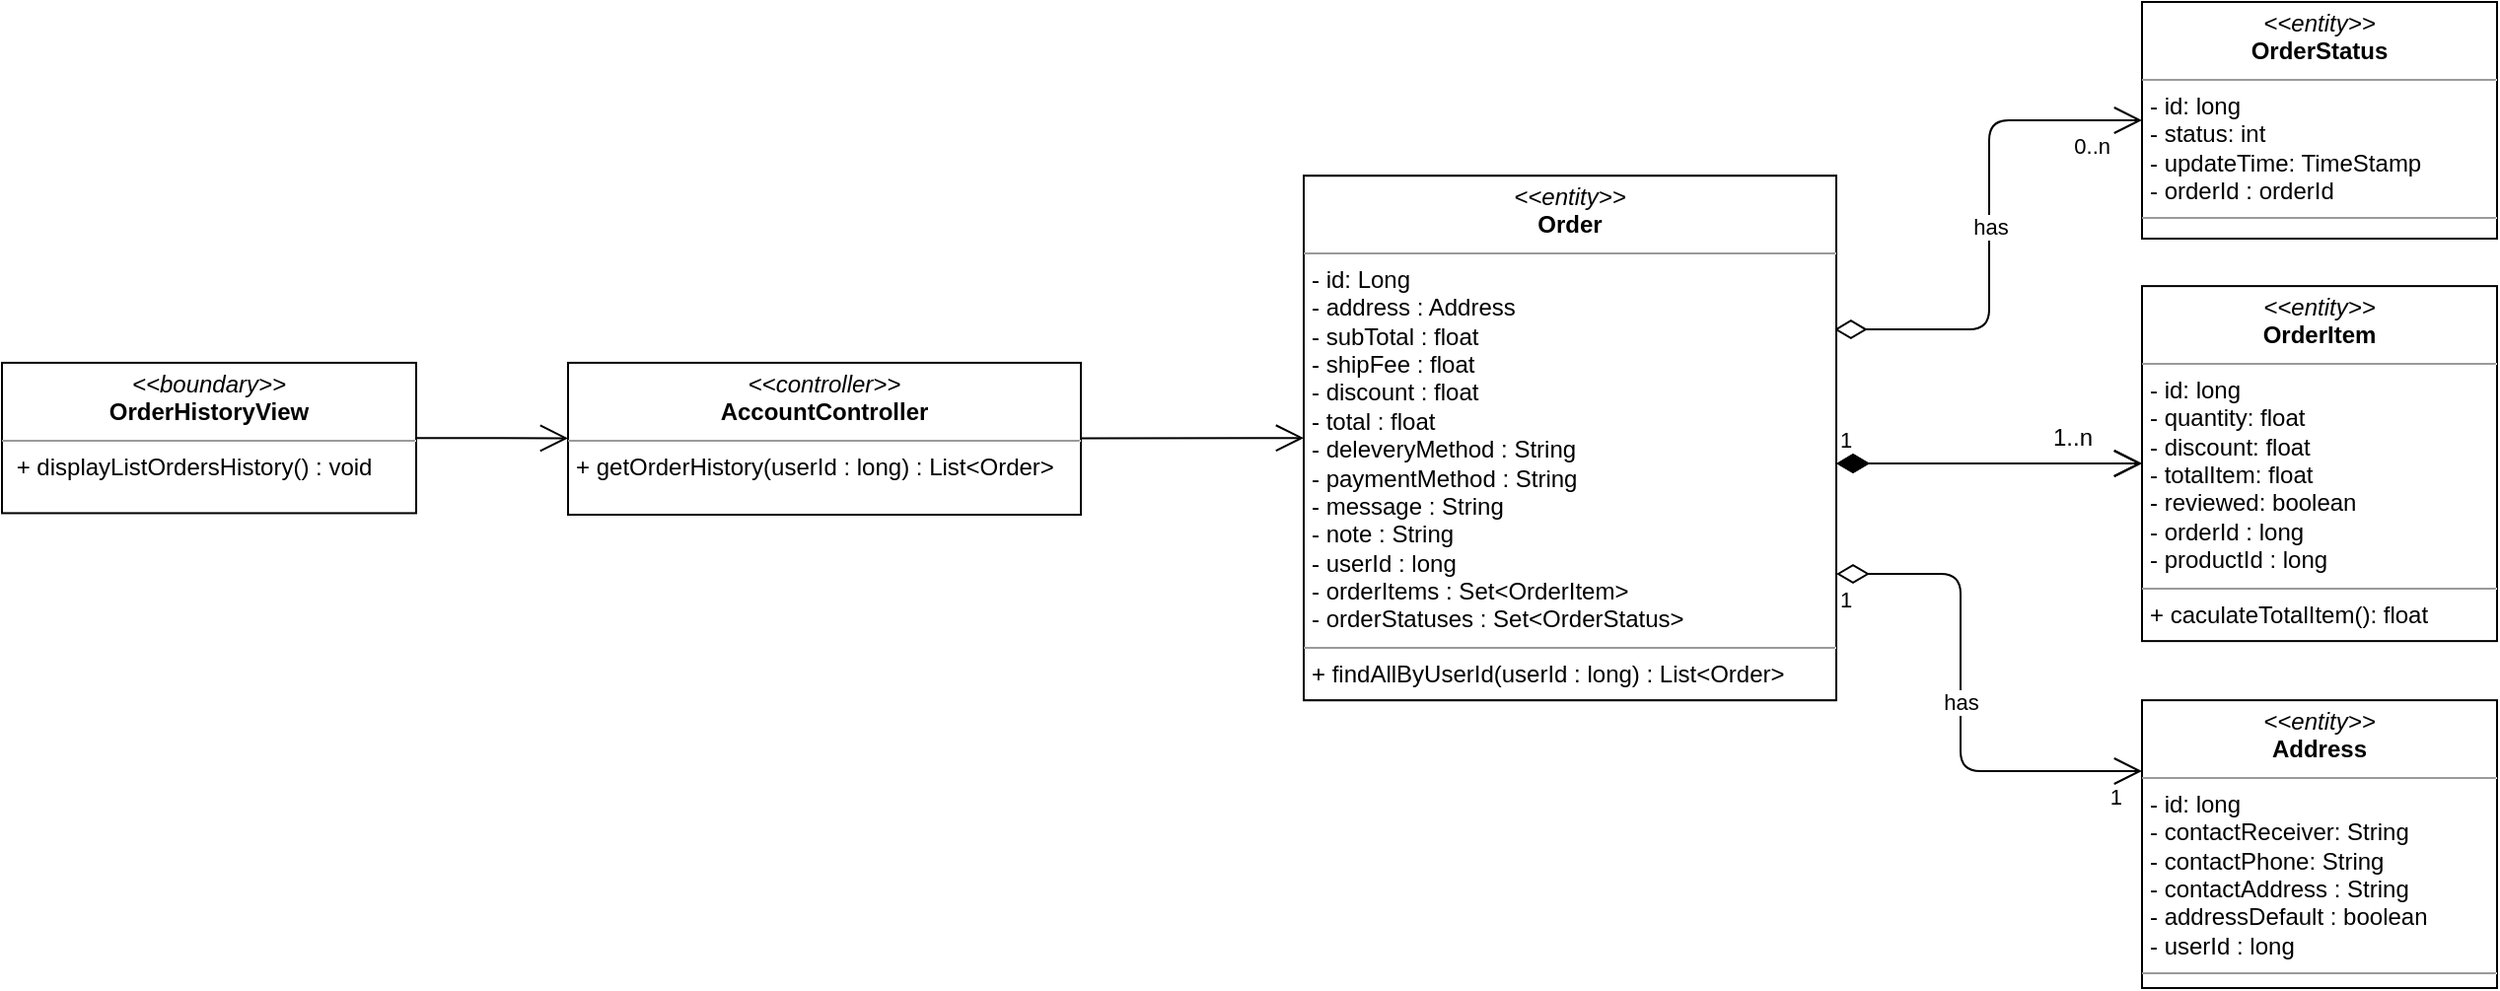 <mxfile version="14.7.0" type="device"><diagram id="C5RBs43oDa-KdzZeNtuy" name="Page-1"><mxGraphModel dx="1108" dy="1594" grid="1" gridSize="10" guides="1" tooltips="1" connect="1" arrows="1" fold="1" page="1" pageScale="1" pageWidth="827" pageHeight="1169" math="0" shadow="0"><root><mxCell id="WIyWlLk6GJQsqaUBKTNV-0"/><mxCell id="WIyWlLk6GJQsqaUBKTNV-1" parent="WIyWlLk6GJQsqaUBKTNV-0"/><mxCell id="EzVyyZ9tTwCpkFnqK4EE-0" value="&lt;p style=&quot;margin: 0px ; margin-top: 4px ; text-align: center&quot;&gt;&lt;i&gt;&amp;lt;&amp;lt;boundary&amp;gt;&amp;gt;&lt;/i&gt;&lt;br&gt;&lt;b&gt;OrderHistoryView&lt;/b&gt;&lt;/p&gt;&lt;hr size=&quot;1&quot;&gt;&lt;p style=&quot;margin: 0px ; margin-left: 4px&quot;&gt;&lt;span&gt;&amp;nbsp;&lt;/span&gt;&lt;span&gt;+ displayListOrdersHistory() : void&lt;/span&gt;&lt;/p&gt;" style="verticalAlign=top;align=left;overflow=fill;fontSize=12;fontFamily=Helvetica;html=1;" parent="WIyWlLk6GJQsqaUBKTNV-1" vertex="1"><mxGeometry x="280" y="132.96" width="210" height="76.25" as="geometry"/></mxCell><mxCell id="EzVyyZ9tTwCpkFnqK4EE-4" value="" style="endArrow=open;endFill=1;endSize=12;html=1;exitX=1;exitY=0.5;exitDx=0;exitDy=0;" parent="WIyWlLk6GJQsqaUBKTNV-1" source="EzVyyZ9tTwCpkFnqK4EE-0" target="f64VqgFkzShUNMJ18eQz-0" edge="1"><mxGeometry width="160" relative="1" as="geometry"><mxPoint x="310" y="220" as="sourcePoint"/><mxPoint x="280" y="197.5" as="targetPoint"/></mxGeometry></mxCell><mxCell id="f64VqgFkzShUNMJ18eQz-0" value="&lt;p style=&quot;margin: 0px ; margin-top: 4px ; text-align: center&quot;&gt;&lt;i&gt;&amp;lt;&amp;lt;controller&amp;gt;&amp;gt;&lt;/i&gt;&lt;br&gt;&lt;b&gt;AccountController&lt;/b&gt;&lt;br&gt;&lt;/p&gt;&lt;hr size=&quot;1&quot;&gt;&lt;p style=&quot;margin: 0px ; margin-left: 4px&quot;&gt;&lt;/p&gt;&lt;p style=&quot;margin: 0px ; margin-left: 4px&quot;&gt;+ getOrderHistory(userId : long) : List&amp;lt;Order&amp;gt;&lt;br&gt;&lt;/p&gt;" style="verticalAlign=top;align=left;overflow=fill;fontSize=12;fontFamily=Helvetica;html=1;" parent="WIyWlLk6GJQsqaUBKTNV-1" vertex="1"><mxGeometry x="567" y="132.96" width="260" height="77.04" as="geometry"/></mxCell><mxCell id="f64VqgFkzShUNMJ18eQz-8" value="" style="endArrow=open;endFill=1;endSize=12;html=1;entryX=0;entryY=0.5;entryDx=0;entryDy=0;" parent="WIyWlLk6GJQsqaUBKTNV-1" source="f64VqgFkzShUNMJ18eQz-0" target="htO0aw1dV2fJvhVV15nJ-12" edge="1"><mxGeometry width="160" relative="1" as="geometry"><mxPoint x="670" y="190" as="sourcePoint"/><mxPoint x="555" y="198.125" as="targetPoint"/></mxGeometry></mxCell><mxCell id="htO0aw1dV2fJvhVV15nJ-11" value="&lt;p style=&quot;margin: 0px ; margin-top: 4px ; text-align: center&quot;&gt;&lt;i&gt;&amp;lt;&amp;lt;entity&amp;gt;&amp;gt;&lt;/i&gt;&lt;br&gt;&lt;b&gt;Address&lt;/b&gt;&lt;/p&gt;&lt;hr size=&quot;1&quot;&gt;&lt;p style=&quot;margin: 0px ; margin-left: 4px&quot;&gt;- id: long&lt;/p&gt;&lt;p style=&quot;margin: 0px ; margin-left: 4px&quot;&gt;- contactReceiver: String&lt;br&gt;- contactPhone: String&lt;/p&gt;&lt;p style=&quot;margin: 0px ; margin-left: 4px&quot;&gt;- contactAddress : String&lt;/p&gt;&lt;p style=&quot;margin: 0px ; margin-left: 4px&quot;&gt;- addressDefault : boolean&lt;/p&gt;&lt;p style=&quot;margin: 0px ; margin-left: 4px&quot;&gt;- userId : long&lt;/p&gt;&lt;hr size=&quot;1&quot;&gt;&lt;p style=&quot;margin: 0px ; margin-left: 4px&quot;&gt;&lt;br&gt;&lt;/p&gt;" style="verticalAlign=top;align=left;overflow=fill;fontSize=12;fontFamily=Helvetica;html=1;" parent="WIyWlLk6GJQsqaUBKTNV-1" vertex="1"><mxGeometry x="1365" y="304.06" width="180" height="145.94" as="geometry"/></mxCell><mxCell id="htO0aw1dV2fJvhVV15nJ-12" value="&lt;p style=&quot;margin: 0px ; margin-top: 4px ; text-align: center&quot;&gt;&lt;i&gt;&amp;lt;&amp;lt;entity&amp;gt;&amp;gt;&lt;/i&gt;&lt;br&gt;&lt;b&gt;Order&lt;/b&gt;&lt;/p&gt;&lt;hr size=&quot;1&quot;&gt;&lt;p style=&quot;margin: 0px ; margin-left: 4px&quot;&gt;- id: Long&lt;/p&gt;&lt;p style=&quot;margin: 0px 0px 0px 4px&quot;&gt;- address : Address&lt;/p&gt;&lt;p style=&quot;margin: 0px 0px 0px 4px&quot;&gt;- subTotal : float&lt;/p&gt;&lt;p style=&quot;margin: 0px 0px 0px 4px&quot;&gt;- shipFee : float&lt;/p&gt;&lt;p style=&quot;margin: 0px 0px 0px 4px&quot;&gt;- discount : float&lt;/p&gt;&lt;p style=&quot;margin: 0px 0px 0px 4px&quot;&gt;- total : float&lt;/p&gt;&lt;p style=&quot;margin: 0px 0px 0px 4px&quot;&gt;- deleveryMethod : String&lt;/p&gt;&lt;p style=&quot;margin: 0px 0px 0px 4px&quot;&gt;- paymentMethod : String&lt;/p&gt;&lt;p style=&quot;margin: 0px 0px 0px 4px&quot;&gt;- message : String&lt;/p&gt;&lt;p style=&quot;margin: 0px 0px 0px 4px&quot;&gt;- note : String&lt;/p&gt;&lt;p style=&quot;margin: 0px 0px 0px 4px&quot;&gt;- userId : long&lt;/p&gt;&lt;p style=&quot;margin: 0px 0px 0px 4px&quot;&gt;- orderItems : Set&amp;lt;OrderItem&amp;gt;&lt;/p&gt;&lt;p style=&quot;margin: 0px 0px 0px 4px&quot;&gt;- orderStatuses : Set&amp;lt;OrderStatus&amp;gt;&lt;/p&gt;&lt;hr size=&quot;1&quot;&gt;&lt;p style=&quot;margin: 0px ; margin-left: 4px&quot;&gt;+ findAllByUserId(userId : long) : List&amp;lt;Order&amp;gt;&lt;/p&gt;" style="verticalAlign=top;align=left;overflow=fill;fontSize=12;fontFamily=Helvetica;html=1;" parent="WIyWlLk6GJQsqaUBKTNV-1" vertex="1"><mxGeometry x="940" y="38.12" width="270" height="265.94" as="geometry"/></mxCell><mxCell id="htO0aw1dV2fJvhVV15nJ-13" value="&lt;p style=&quot;margin: 0px ; margin-top: 4px ; text-align: center&quot;&gt;&lt;i&gt;&amp;lt;&amp;lt;entity&amp;gt;&amp;gt;&lt;/i&gt;&lt;br&gt;&lt;b&gt;OrderItem&lt;/b&gt;&lt;/p&gt;&lt;hr size=&quot;1&quot;&gt;&lt;p style=&quot;margin: 0px ; margin-left: 4px&quot;&gt;- id: long&lt;/p&gt;&lt;p style=&quot;margin: 0px ; margin-left: 4px&quot;&gt;- quantity: float&lt;br&gt;- discount: float&lt;/p&gt;&lt;p style=&quot;margin: 0px ; margin-left: 4px&quot;&gt;- totalItem: float&lt;/p&gt;&lt;p style=&quot;margin: 0px ; margin-left: 4px&quot;&gt;- reviewed: boolean&lt;/p&gt;&lt;p style=&quot;margin: 0px ; margin-left: 4px&quot;&gt;- orderId : long&lt;/p&gt;&lt;p style=&quot;margin: 0px ; margin-left: 4px&quot;&gt;- productId : long&lt;/p&gt;&lt;hr size=&quot;1&quot;&gt;&lt;p style=&quot;margin: 0px ; margin-left: 4px&quot;&gt;+ caculateTotalItem(): float&lt;br&gt;&lt;/p&gt;" style="verticalAlign=top;align=left;overflow=fill;fontSize=12;fontFamily=Helvetica;html=1;" parent="WIyWlLk6GJQsqaUBKTNV-1" vertex="1"><mxGeometry x="1365" y="94.06" width="180" height="180" as="geometry"/></mxCell><mxCell id="htO0aw1dV2fJvhVV15nJ-14" value="&lt;p style=&quot;margin: 0px ; margin-top: 4px ; text-align: center&quot;&gt;&lt;i&gt;&amp;lt;&amp;lt;entity&amp;gt;&amp;gt;&lt;/i&gt;&lt;br&gt;&lt;b&gt;OrderStatus&lt;/b&gt;&lt;/p&gt;&lt;hr size=&quot;1&quot;&gt;&lt;p style=&quot;margin: 0px ; margin-left: 4px&quot;&gt;- id: long&lt;/p&gt;&lt;p style=&quot;margin: 0px ; margin-left: 4px&quot;&gt;- status: int&lt;br&gt;- updateTime: TimeStamp&lt;/p&gt;&lt;p style=&quot;margin: 0px ; margin-left: 4px&quot;&gt;- orderId : orderId&lt;/p&gt;&lt;hr size=&quot;1&quot;&gt;&lt;p style=&quot;margin: 0px ; margin-left: 4px&quot;&gt;&lt;br&gt;&lt;/p&gt;" style="verticalAlign=top;align=left;overflow=fill;fontSize=12;fontFamily=Helvetica;html=1;" parent="WIyWlLk6GJQsqaUBKTNV-1" vertex="1"><mxGeometry x="1365" y="-50" width="180" height="120" as="geometry"/></mxCell><mxCell id="htO0aw1dV2fJvhVV15nJ-15" value="has" style="endArrow=open;html=1;endSize=12;startArrow=diamondThin;startSize=14;startFill=0;edgeStyle=orthogonalEdgeStyle;exitX=0.996;exitY=0.293;exitDx=0;exitDy=0;exitPerimeter=0;" parent="WIyWlLk6GJQsqaUBKTNV-1" source="htO0aw1dV2fJvhVV15nJ-12" target="htO0aw1dV2fJvhVV15nJ-14" edge="1"><mxGeometry relative="1" as="geometry"><mxPoint x="1040" y="-35.94" as="sourcePoint"/><mxPoint x="1260" y="174.06" as="targetPoint"/></mxGeometry></mxCell><mxCell id="htO0aw1dV2fJvhVV15nJ-16" value="1" style="edgeLabel;resizable=0;html=1;align=left;verticalAlign=top;" parent="htO0aw1dV2fJvhVV15nJ-15" connectable="0" vertex="1"><mxGeometry x="-1" relative="1" as="geometry"><mxPoint x="-20" as="offset"/></mxGeometry></mxCell><mxCell id="htO0aw1dV2fJvhVV15nJ-17" value="0..n" style="edgeLabel;resizable=0;html=1;align=right;verticalAlign=top;" parent="htO0aw1dV2fJvhVV15nJ-15" connectable="0" vertex="1"><mxGeometry x="1" relative="1" as="geometry"><mxPoint x="-15" as="offset"/></mxGeometry></mxCell><mxCell id="htO0aw1dV2fJvhVV15nJ-18" value="has" style="endArrow=open;html=1;endSize=12;startArrow=diamondThin;startSize=14;startFill=0;edgeStyle=orthogonalEdgeStyle;" parent="WIyWlLk6GJQsqaUBKTNV-1" source="htO0aw1dV2fJvhVV15nJ-12" target="htO0aw1dV2fJvhVV15nJ-11" edge="1"><mxGeometry relative="1" as="geometry"><mxPoint x="1050" y="194.06" as="sourcePoint"/><mxPoint x="1210" y="194.06" as="targetPoint"/><Array as="points"><mxPoint x="1273" y="240"/><mxPoint x="1273" y="340"/></Array></mxGeometry></mxCell><mxCell id="htO0aw1dV2fJvhVV15nJ-19" value="1" style="edgeLabel;resizable=0;html=1;align=left;verticalAlign=top;" parent="htO0aw1dV2fJvhVV15nJ-18" connectable="0" vertex="1"><mxGeometry x="-1" relative="1" as="geometry"/></mxCell><mxCell id="htO0aw1dV2fJvhVV15nJ-20" value="1" style="edgeLabel;resizable=0;html=1;align=right;verticalAlign=top;" parent="htO0aw1dV2fJvhVV15nJ-18" connectable="0" vertex="1"><mxGeometry x="1" relative="1" as="geometry"><mxPoint x="-10" as="offset"/></mxGeometry></mxCell><mxCell id="htO0aw1dV2fJvhVV15nJ-21" value="1" style="endArrow=open;html=1;endSize=12;startArrow=diamondThin;startSize=14;startFill=1;edgeStyle=orthogonalEdgeStyle;align=left;verticalAlign=bottom;" parent="WIyWlLk6GJQsqaUBKTNV-1" source="htO0aw1dV2fJvhVV15nJ-12" target="htO0aw1dV2fJvhVV15nJ-13" edge="1"><mxGeometry x="-1" y="3" relative="1" as="geometry"><mxPoint x="1230" y="179" as="sourcePoint"/><mxPoint x="1400" y="84.06" as="targetPoint"/><Array as="points"><mxPoint x="1250" y="184"/><mxPoint x="1250" y="184"/></Array></mxGeometry></mxCell><mxCell id="htO0aw1dV2fJvhVV15nJ-22" value="&lt;p style=&quot;margin: 0px ; margin-top: 4px ; text-align: center&quot;&gt;&lt;i&gt;&amp;lt;&amp;lt;entity&amp;gt;&amp;gt;&lt;/i&gt;&lt;br&gt;&lt;b&gt;Order&lt;/b&gt;&lt;/p&gt;&lt;hr size=&quot;1&quot;&gt;&lt;p style=&quot;margin: 0px ; margin-left: 4px&quot;&gt;- id: Long&lt;/p&gt;&lt;p style=&quot;margin: 0px 0px 0px 4px&quot;&gt;- address : Address&lt;/p&gt;&lt;p style=&quot;margin: 0px 0px 0px 4px&quot;&gt;- subTotal : float&lt;/p&gt;&lt;p style=&quot;margin: 0px 0px 0px 4px&quot;&gt;- shipFee : float&lt;/p&gt;&lt;p style=&quot;margin: 0px 0px 0px 4px&quot;&gt;- discount : float&lt;/p&gt;&lt;p style=&quot;margin: 0px 0px 0px 4px&quot;&gt;- total : float&lt;/p&gt;&lt;p style=&quot;margin: 0px 0px 0px 4px&quot;&gt;- deleveryMethod : String&lt;/p&gt;&lt;p style=&quot;margin: 0px 0px 0px 4px&quot;&gt;- paymentMethod : String&lt;/p&gt;&lt;p style=&quot;margin: 0px 0px 0px 4px&quot;&gt;- message : String&lt;/p&gt;&lt;p style=&quot;margin: 0px 0px 0px 4px&quot;&gt;- note : String&lt;/p&gt;&lt;p style=&quot;margin: 0px 0px 0px 4px&quot;&gt;- userId : long&lt;/p&gt;&lt;p style=&quot;margin: 0px 0px 0px 4px&quot;&gt;- orderItems : Set&amp;lt;OrderItem&amp;gt;&lt;/p&gt;&lt;p style=&quot;margin: 0px 0px 0px 4px&quot;&gt;- orderStatuses : Set&amp;lt;OrderStatus&amp;gt;&lt;/p&gt;&lt;hr size=&quot;1&quot;&gt;&lt;p style=&quot;margin: 0px ; margin-left: 4px&quot;&gt;+ findAllByUserId(userId : long) : List&amp;lt;Order&amp;gt;&lt;/p&gt;" style="verticalAlign=top;align=left;overflow=fill;fontSize=12;fontFamily=Helvetica;html=1;" parent="WIyWlLk6GJQsqaUBKTNV-1" vertex="1"><mxGeometry x="940" y="38.12" width="270" height="265.94" as="geometry"/></mxCell><mxCell id="htO0aw1dV2fJvhVV15nJ-26" value="1" style="endArrow=open;html=1;endSize=12;startArrow=diamondThin;startSize=14;startFill=1;edgeStyle=orthogonalEdgeStyle;align=left;verticalAlign=bottom;" parent="WIyWlLk6GJQsqaUBKTNV-1" source="htO0aw1dV2fJvhVV15nJ-22" edge="1"><mxGeometry x="-1" y="3" relative="1" as="geometry"><mxPoint x="1230" y="179" as="sourcePoint"/><mxPoint x="1365" y="184" as="targetPoint"/><Array as="points"><mxPoint x="1250" y="184"/><mxPoint x="1250" y="184"/></Array></mxGeometry></mxCell><mxCell id="K3K9LFfi8bxe-8GloG6x-0" value="1..n" style="text;html=1;strokeColor=none;fillColor=none;align=center;verticalAlign=middle;whiteSpace=wrap;rounded=0;" vertex="1" parent="WIyWlLk6GJQsqaUBKTNV-1"><mxGeometry x="1310" y="161.48" width="40" height="20" as="geometry"/></mxCell></root></mxGraphModel></diagram></mxfile>